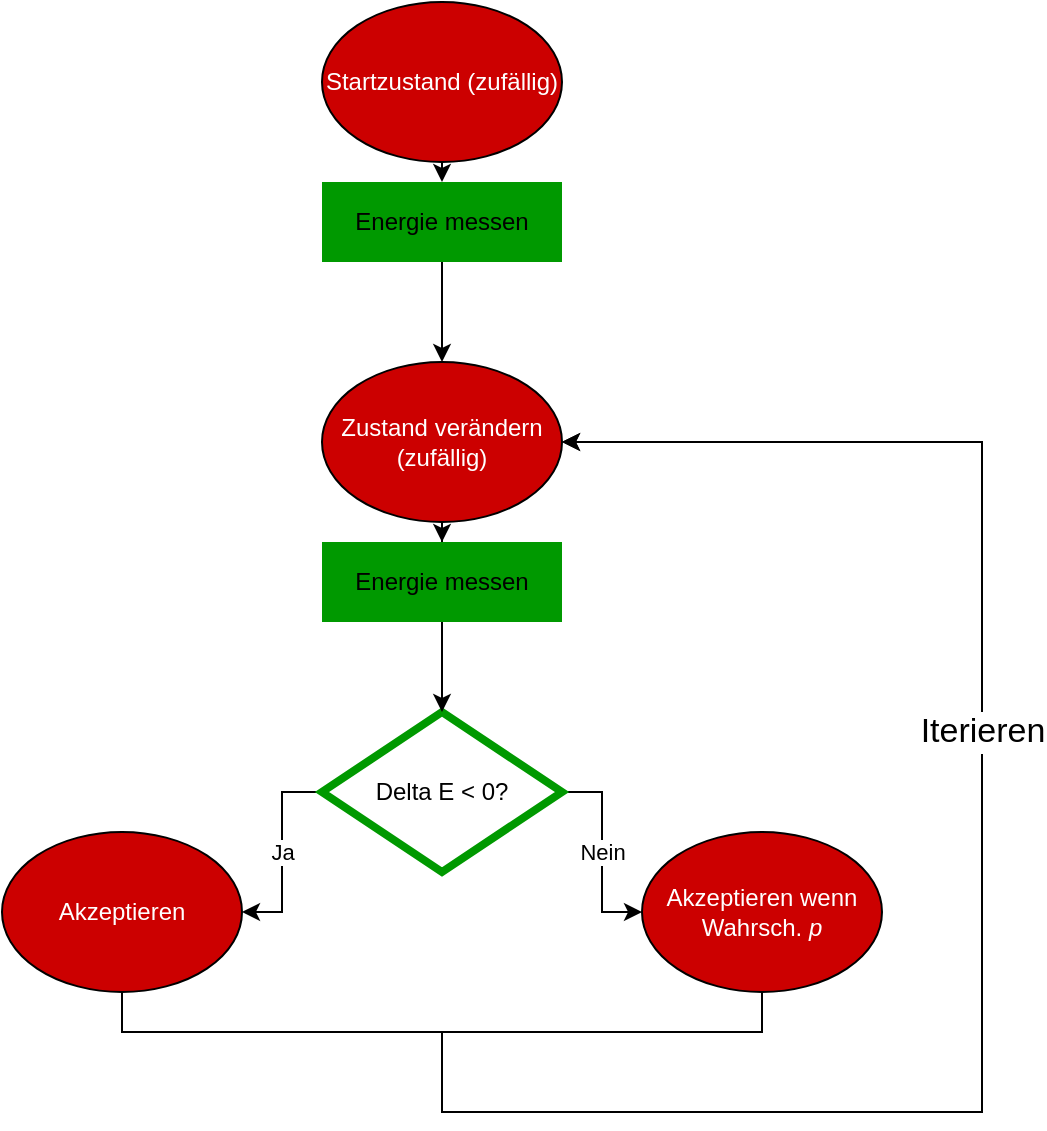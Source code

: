 <mxfile version="14.3.2" type="github">
  <diagram id="C5RBs43oDa-KdzZeNtuy" name="Page-1">
    <mxGraphModel dx="1673" dy="864" grid="1" gridSize="10" guides="1" tooltips="1" connect="1" arrows="1" fold="1" page="1" pageScale="1" pageWidth="827" pageHeight="1169" math="0" shadow="0">
      <root>
        <mxCell id="WIyWlLk6GJQsqaUBKTNV-0" />
        <mxCell id="WIyWlLk6GJQsqaUBKTNV-1" parent="WIyWlLk6GJQsqaUBKTNV-0" />
        <mxCell id="N6XBH8qFe-4Bi86oJnUj-23" value="" style="edgeStyle=orthogonalEdgeStyle;rounded=0;orthogonalLoop=1;jettySize=auto;html=1;" edge="1" parent="WIyWlLk6GJQsqaUBKTNV-1" source="N6XBH8qFe-4Bi86oJnUj-21" target="N6XBH8qFe-4Bi86oJnUj-22">
          <mxGeometry relative="1" as="geometry" />
        </mxCell>
        <mxCell id="N6XBH8qFe-4Bi86oJnUj-26" value="Ja" style="edgeLabel;html=1;align=center;verticalAlign=middle;resizable=0;points=[];" vertex="1" connectable="0" parent="N6XBH8qFe-4Bi86oJnUj-23">
          <mxGeometry x="-0.014" y="4" relative="1" as="geometry">
            <mxPoint x="-4.03" y="0.31" as="offset" />
          </mxGeometry>
        </mxCell>
        <mxCell id="N6XBH8qFe-4Bi86oJnUj-25" value="" style="edgeStyle=orthogonalEdgeStyle;rounded=0;orthogonalLoop=1;jettySize=auto;html=1;" edge="1" parent="WIyWlLk6GJQsqaUBKTNV-1" source="N6XBH8qFe-4Bi86oJnUj-21" target="N6XBH8qFe-4Bi86oJnUj-24">
          <mxGeometry relative="1" as="geometry" />
        </mxCell>
        <mxCell id="N6XBH8qFe-4Bi86oJnUj-27" value="Nein" style="edgeLabel;html=1;align=center;verticalAlign=middle;resizable=0;points=[];" vertex="1" connectable="0" parent="N6XBH8qFe-4Bi86oJnUj-25">
          <mxGeometry x="-0.821" y="-1" relative="1" as="geometry">
            <mxPoint x="11.03" y="29" as="offset" />
          </mxGeometry>
        </mxCell>
        <mxCell id="N6XBH8qFe-4Bi86oJnUj-21" value="Delta E &amp;lt; 0?" style="rhombus;whiteSpace=wrap;html=1;strokeWidth=4;strokeColor=#009900;" vertex="1" parent="WIyWlLk6GJQsqaUBKTNV-1">
          <mxGeometry x="380" y="630" width="120" height="80" as="geometry" />
        </mxCell>
        <mxCell id="N6XBH8qFe-4Bi86oJnUj-40" style="edgeStyle=orthogonalEdgeStyle;rounded=0;orthogonalLoop=1;jettySize=auto;html=1;exitX=0.5;exitY=1;exitDx=0;exitDy=0;entryX=1;entryY=0.5;entryDx=0;entryDy=0;" edge="1" parent="WIyWlLk6GJQsqaUBKTNV-1" source="N6XBH8qFe-4Bi86oJnUj-22" target="N6XBH8qFe-4Bi86oJnUj-28">
          <mxGeometry relative="1" as="geometry">
            <Array as="points">
              <mxPoint x="280" y="790" />
              <mxPoint x="440" y="790" />
              <mxPoint x="440" y="830" />
              <mxPoint x="710" y="830" />
              <mxPoint x="710" y="495" />
            </Array>
          </mxGeometry>
        </mxCell>
        <mxCell id="N6XBH8qFe-4Bi86oJnUj-22" value="&lt;font color=&quot;#FFFFFF&quot;&gt;Akzeptieren&lt;/font&gt;" style="ellipse;whiteSpace=wrap;html=1;fillColor=#CC0000;" vertex="1" parent="WIyWlLk6GJQsqaUBKTNV-1">
          <mxGeometry x="220" y="690" width="120" height="80" as="geometry" />
        </mxCell>
        <mxCell id="N6XBH8qFe-4Bi86oJnUj-30" style="edgeStyle=orthogonalEdgeStyle;rounded=0;orthogonalLoop=1;jettySize=auto;html=1;entryX=1;entryY=0.5;entryDx=0;entryDy=0;" edge="1" parent="WIyWlLk6GJQsqaUBKTNV-1" source="N6XBH8qFe-4Bi86oJnUj-24" target="N6XBH8qFe-4Bi86oJnUj-28">
          <mxGeometry relative="1" as="geometry">
            <Array as="points">
              <mxPoint x="600" y="790" />
              <mxPoint x="440" y="790" />
              <mxPoint x="440" y="830" />
              <mxPoint x="710" y="830" />
              <mxPoint x="710" y="495" />
            </Array>
          </mxGeometry>
        </mxCell>
        <mxCell id="N6XBH8qFe-4Bi86oJnUj-44" value="&lt;font style=&quot;font-size: 17px&quot;&gt;Iterieren&lt;/font&gt;" style="edgeLabel;html=1;align=center;verticalAlign=middle;resizable=0;points=[];" vertex="1" connectable="0" parent="N6XBH8qFe-4Bi86oJnUj-30">
          <mxGeometry x="0.315" y="-3" relative="1" as="geometry">
            <mxPoint x="-3" as="offset" />
          </mxGeometry>
        </mxCell>
        <mxCell id="N6XBH8qFe-4Bi86oJnUj-24" value="&lt;div&gt;&lt;font color=&quot;#FFFFFF&quot;&gt;Akzeptieren wenn&lt;br&gt;&lt;/font&gt;&lt;/div&gt;&lt;div&gt;&lt;font color=&quot;#FFFFFF&quot;&gt;Wahrsch. &lt;i&gt;p&lt;/i&gt;&lt;/font&gt;&lt;/div&gt;" style="ellipse;whiteSpace=wrap;html=1;fillColor=#CC0000;" vertex="1" parent="WIyWlLk6GJQsqaUBKTNV-1">
          <mxGeometry x="540" y="690" width="120" height="80" as="geometry" />
        </mxCell>
        <mxCell id="N6XBH8qFe-4Bi86oJnUj-33" value="" style="edgeStyle=orthogonalEdgeStyle;rounded=0;orthogonalLoop=1;jettySize=auto;html=1;" edge="1" parent="WIyWlLk6GJQsqaUBKTNV-1" source="N6XBH8qFe-4Bi86oJnUj-28" target="N6XBH8qFe-4Bi86oJnUj-32">
          <mxGeometry relative="1" as="geometry" />
        </mxCell>
        <mxCell id="N6XBH8qFe-4Bi86oJnUj-28" value="Zustand verändern (zufällig)" style="ellipse;whiteSpace=wrap;html=1;fontColor=#ffffff;fillColor=#CC0000;" vertex="1" parent="WIyWlLk6GJQsqaUBKTNV-1">
          <mxGeometry x="380" y="455" width="120" height="80" as="geometry" />
        </mxCell>
        <mxCell id="N6XBH8qFe-4Bi86oJnUj-39" style="edgeStyle=orthogonalEdgeStyle;rounded=0;orthogonalLoop=1;jettySize=auto;html=1;exitX=0.5;exitY=1;exitDx=0;exitDy=0;entryX=0.5;entryY=0;entryDx=0;entryDy=0;" edge="1" parent="WIyWlLk6GJQsqaUBKTNV-1" source="N6XBH8qFe-4Bi86oJnUj-32" target="N6XBH8qFe-4Bi86oJnUj-21">
          <mxGeometry relative="1" as="geometry" />
        </mxCell>
        <mxCell id="N6XBH8qFe-4Bi86oJnUj-32" value="Energie messen" style="whiteSpace=wrap;html=1;strokeColor=none;fillColor=#009900;" vertex="1" parent="WIyWlLk6GJQsqaUBKTNV-1">
          <mxGeometry x="380" y="545" width="120" height="40" as="geometry" />
        </mxCell>
        <mxCell id="N6XBH8qFe-4Bi86oJnUj-36" style="edgeStyle=orthogonalEdgeStyle;rounded=0;orthogonalLoop=1;jettySize=auto;html=1;exitX=0.5;exitY=1;exitDx=0;exitDy=0;entryX=0.5;entryY=0;entryDx=0;entryDy=0;" edge="1" parent="WIyWlLk6GJQsqaUBKTNV-1" source="N6XBH8qFe-4Bi86oJnUj-34" target="N6XBH8qFe-4Bi86oJnUj-28">
          <mxGeometry relative="1" as="geometry" />
        </mxCell>
        <mxCell id="N6XBH8qFe-4Bi86oJnUj-34" value="Energie messen" style="whiteSpace=wrap;html=1;strokeColor=none;fillColor=#009900;" vertex="1" parent="WIyWlLk6GJQsqaUBKTNV-1">
          <mxGeometry x="380" y="365" width="120" height="40" as="geometry" />
        </mxCell>
        <mxCell id="N6XBH8qFe-4Bi86oJnUj-38" style="edgeStyle=orthogonalEdgeStyle;rounded=0;orthogonalLoop=1;jettySize=auto;html=1;exitX=0.5;exitY=1;exitDx=0;exitDy=0;entryX=0.5;entryY=0;entryDx=0;entryDy=0;" edge="1" parent="WIyWlLk6GJQsqaUBKTNV-1" source="N6XBH8qFe-4Bi86oJnUj-37" target="N6XBH8qFe-4Bi86oJnUj-34">
          <mxGeometry relative="1" as="geometry" />
        </mxCell>
        <mxCell id="N6XBH8qFe-4Bi86oJnUj-37" value="Startzustand (zufällig)" style="ellipse;whiteSpace=wrap;html=1;fontColor=#ffffff;fillColor=#CC0000;" vertex="1" parent="WIyWlLk6GJQsqaUBKTNV-1">
          <mxGeometry x="380" y="275" width="120" height="80" as="geometry" />
        </mxCell>
      </root>
    </mxGraphModel>
  </diagram>
</mxfile>
